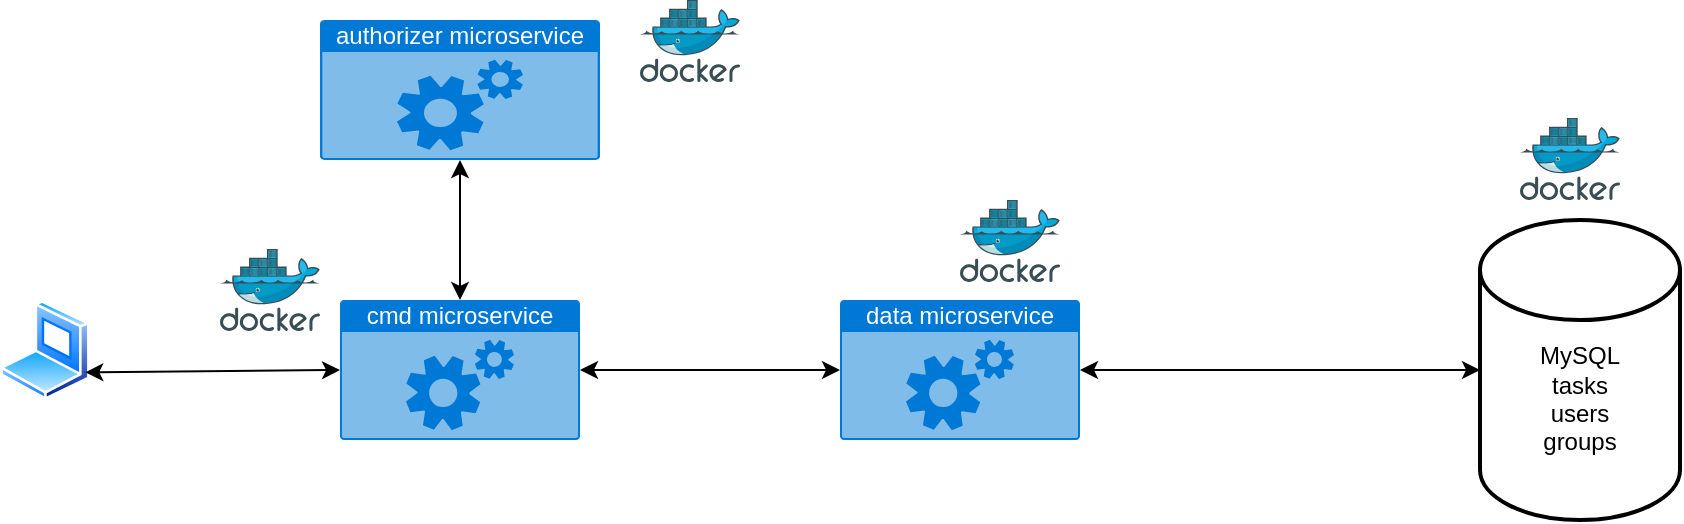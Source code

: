 <mxfile version="21.3.7" type="github">
  <diagram name="Page-1" id="5f0bae14-7c28-e335-631c-24af17079c00">
    <mxGraphModel dx="1242" dy="796" grid="1" gridSize="10" guides="1" tooltips="1" connect="1" arrows="1" fold="1" page="1" pageScale="1" pageWidth="1100" pageHeight="850" background="none" math="0" shadow="0">
      <root>
        <mxCell id="0" />
        <mxCell id="1" parent="0" />
        <mxCell id="j-uJvqvTjMNMBA-YCC7T-1" value="&lt;br&gt;&lt;br&gt;MySQL&lt;br&gt;tasks&lt;br&gt;users&lt;br&gt;groups" style="strokeWidth=2;html=1;shape=mxgraph.flowchart.database;whiteSpace=wrap;" vertex="1" parent="1">
          <mxGeometry x="810" y="200" width="100" height="150" as="geometry" />
        </mxCell>
        <mxCell id="j-uJvqvTjMNMBA-YCC7T-5" value="data microservice&lt;br&gt;" style="html=1;whiteSpace=wrap;strokeColor=none;fillColor=#0079D6;labelPosition=center;verticalLabelPosition=middle;verticalAlign=top;align=center;fontSize=12;outlineConnect=0;spacingTop=-6;fontColor=#FFFFFF;sketch=0;shape=mxgraph.sitemap.services;" vertex="1" parent="1">
          <mxGeometry x="490" y="240" width="120" height="70" as="geometry" />
        </mxCell>
        <mxCell id="j-uJvqvTjMNMBA-YCC7T-6" value="authorizer microservice" style="html=1;whiteSpace=wrap;strokeColor=none;fillColor=#0079D6;labelPosition=center;verticalLabelPosition=middle;verticalAlign=top;align=center;fontSize=12;outlineConnect=0;spacingTop=-6;fontColor=#FFFFFF;sketch=0;shape=mxgraph.sitemap.services;" vertex="1" parent="1">
          <mxGeometry x="230" y="100" width="140" height="70" as="geometry" />
        </mxCell>
        <mxCell id="j-uJvqvTjMNMBA-YCC7T-7" value="cmd microservice" style="html=1;whiteSpace=wrap;strokeColor=none;fillColor=#0079D6;labelPosition=center;verticalLabelPosition=middle;verticalAlign=top;align=center;fontSize=12;outlineConnect=0;spacingTop=-6;fontColor=#FFFFFF;sketch=0;shape=mxgraph.sitemap.services;" vertex="1" parent="1">
          <mxGeometry x="240" y="240" width="120" height="70" as="geometry" />
        </mxCell>
        <mxCell id="j-uJvqvTjMNMBA-YCC7T-8" value="" style="endArrow=classic;startArrow=classic;html=1;rounded=0;" edge="1" parent="1" source="j-uJvqvTjMNMBA-YCC7T-7" target="j-uJvqvTjMNMBA-YCC7T-6">
          <mxGeometry width="50" height="50" relative="1" as="geometry">
            <mxPoint x="310" y="230" as="sourcePoint" />
            <mxPoint x="570" y="380" as="targetPoint" />
          </mxGeometry>
        </mxCell>
        <mxCell id="j-uJvqvTjMNMBA-YCC7T-9" value="" style="endArrow=classic;startArrow=classic;html=1;rounded=0;entryX=0;entryY=0.5;entryDx=0;entryDy=0;entryPerimeter=0;exitX=1;exitY=0.5;exitDx=0;exitDy=0;exitPerimeter=0;" edge="1" parent="1" source="j-uJvqvTjMNMBA-YCC7T-7" target="j-uJvqvTjMNMBA-YCC7T-5">
          <mxGeometry width="50" height="50" relative="1" as="geometry">
            <mxPoint x="520" y="430" as="sourcePoint" />
            <mxPoint x="570" y="380" as="targetPoint" />
          </mxGeometry>
        </mxCell>
        <mxCell id="j-uJvqvTjMNMBA-YCC7T-10" value="" style="endArrow=classic;startArrow=classic;html=1;rounded=0;entryX=0;entryY=0.5;entryDx=0;entryDy=0;entryPerimeter=0;" edge="1" parent="1" source="j-uJvqvTjMNMBA-YCC7T-5" target="j-uJvqvTjMNMBA-YCC7T-1">
          <mxGeometry width="50" height="50" relative="1" as="geometry">
            <mxPoint x="520" y="430" as="sourcePoint" />
            <mxPoint x="570" y="380" as="targetPoint" />
          </mxGeometry>
        </mxCell>
        <mxCell id="j-uJvqvTjMNMBA-YCC7T-11" value="" style="image;sketch=0;aspect=fixed;html=1;points=[];align=center;fontSize=12;image=img/lib/mscae/Docker.svg;" vertex="1" parent="1">
          <mxGeometry x="390" y="90" width="50" height="41" as="geometry" />
        </mxCell>
        <mxCell id="j-uJvqvTjMNMBA-YCC7T-12" value="" style="image;sketch=0;aspect=fixed;html=1;points=[];align=center;fontSize=12;image=img/lib/mscae/Docker.svg;" vertex="1" parent="1">
          <mxGeometry x="550" y="190" width="50" height="41" as="geometry" />
        </mxCell>
        <mxCell id="j-uJvqvTjMNMBA-YCC7T-13" value="" style="image;sketch=0;aspect=fixed;html=1;points=[];align=center;fontSize=12;image=img/lib/mscae/Docker.svg;" vertex="1" parent="1">
          <mxGeometry x="180" y="214.5" width="50" height="41" as="geometry" />
        </mxCell>
        <mxCell id="j-uJvqvTjMNMBA-YCC7T-14" value="" style="image;aspect=fixed;perimeter=ellipsePerimeter;html=1;align=center;shadow=0;dashed=0;spacingTop=3;image=img/lib/active_directory/laptop_client.svg;" vertex="1" parent="1">
          <mxGeometry x="70" y="240" width="45" height="50" as="geometry" />
        </mxCell>
        <mxCell id="j-uJvqvTjMNMBA-YCC7T-15" value="" style="endArrow=classic;startArrow=classic;html=1;rounded=0;entryX=0;entryY=0.5;entryDx=0;entryDy=0;entryPerimeter=0;exitX=1;exitY=0.75;exitDx=0;exitDy=0;" edge="1" parent="1" source="j-uJvqvTjMNMBA-YCC7T-14" target="j-uJvqvTjMNMBA-YCC7T-7">
          <mxGeometry width="50" height="50" relative="1" as="geometry">
            <mxPoint x="210" y="310" as="sourcePoint" />
            <mxPoint x="570" y="380" as="targetPoint" />
          </mxGeometry>
        </mxCell>
        <mxCell id="j-uJvqvTjMNMBA-YCC7T-16" value="" style="image;sketch=0;aspect=fixed;html=1;points=[];align=center;fontSize=12;image=img/lib/mscae/Docker.svg;" vertex="1" parent="1">
          <mxGeometry x="830" y="149" width="50" height="41" as="geometry" />
        </mxCell>
      </root>
    </mxGraphModel>
  </diagram>
</mxfile>
